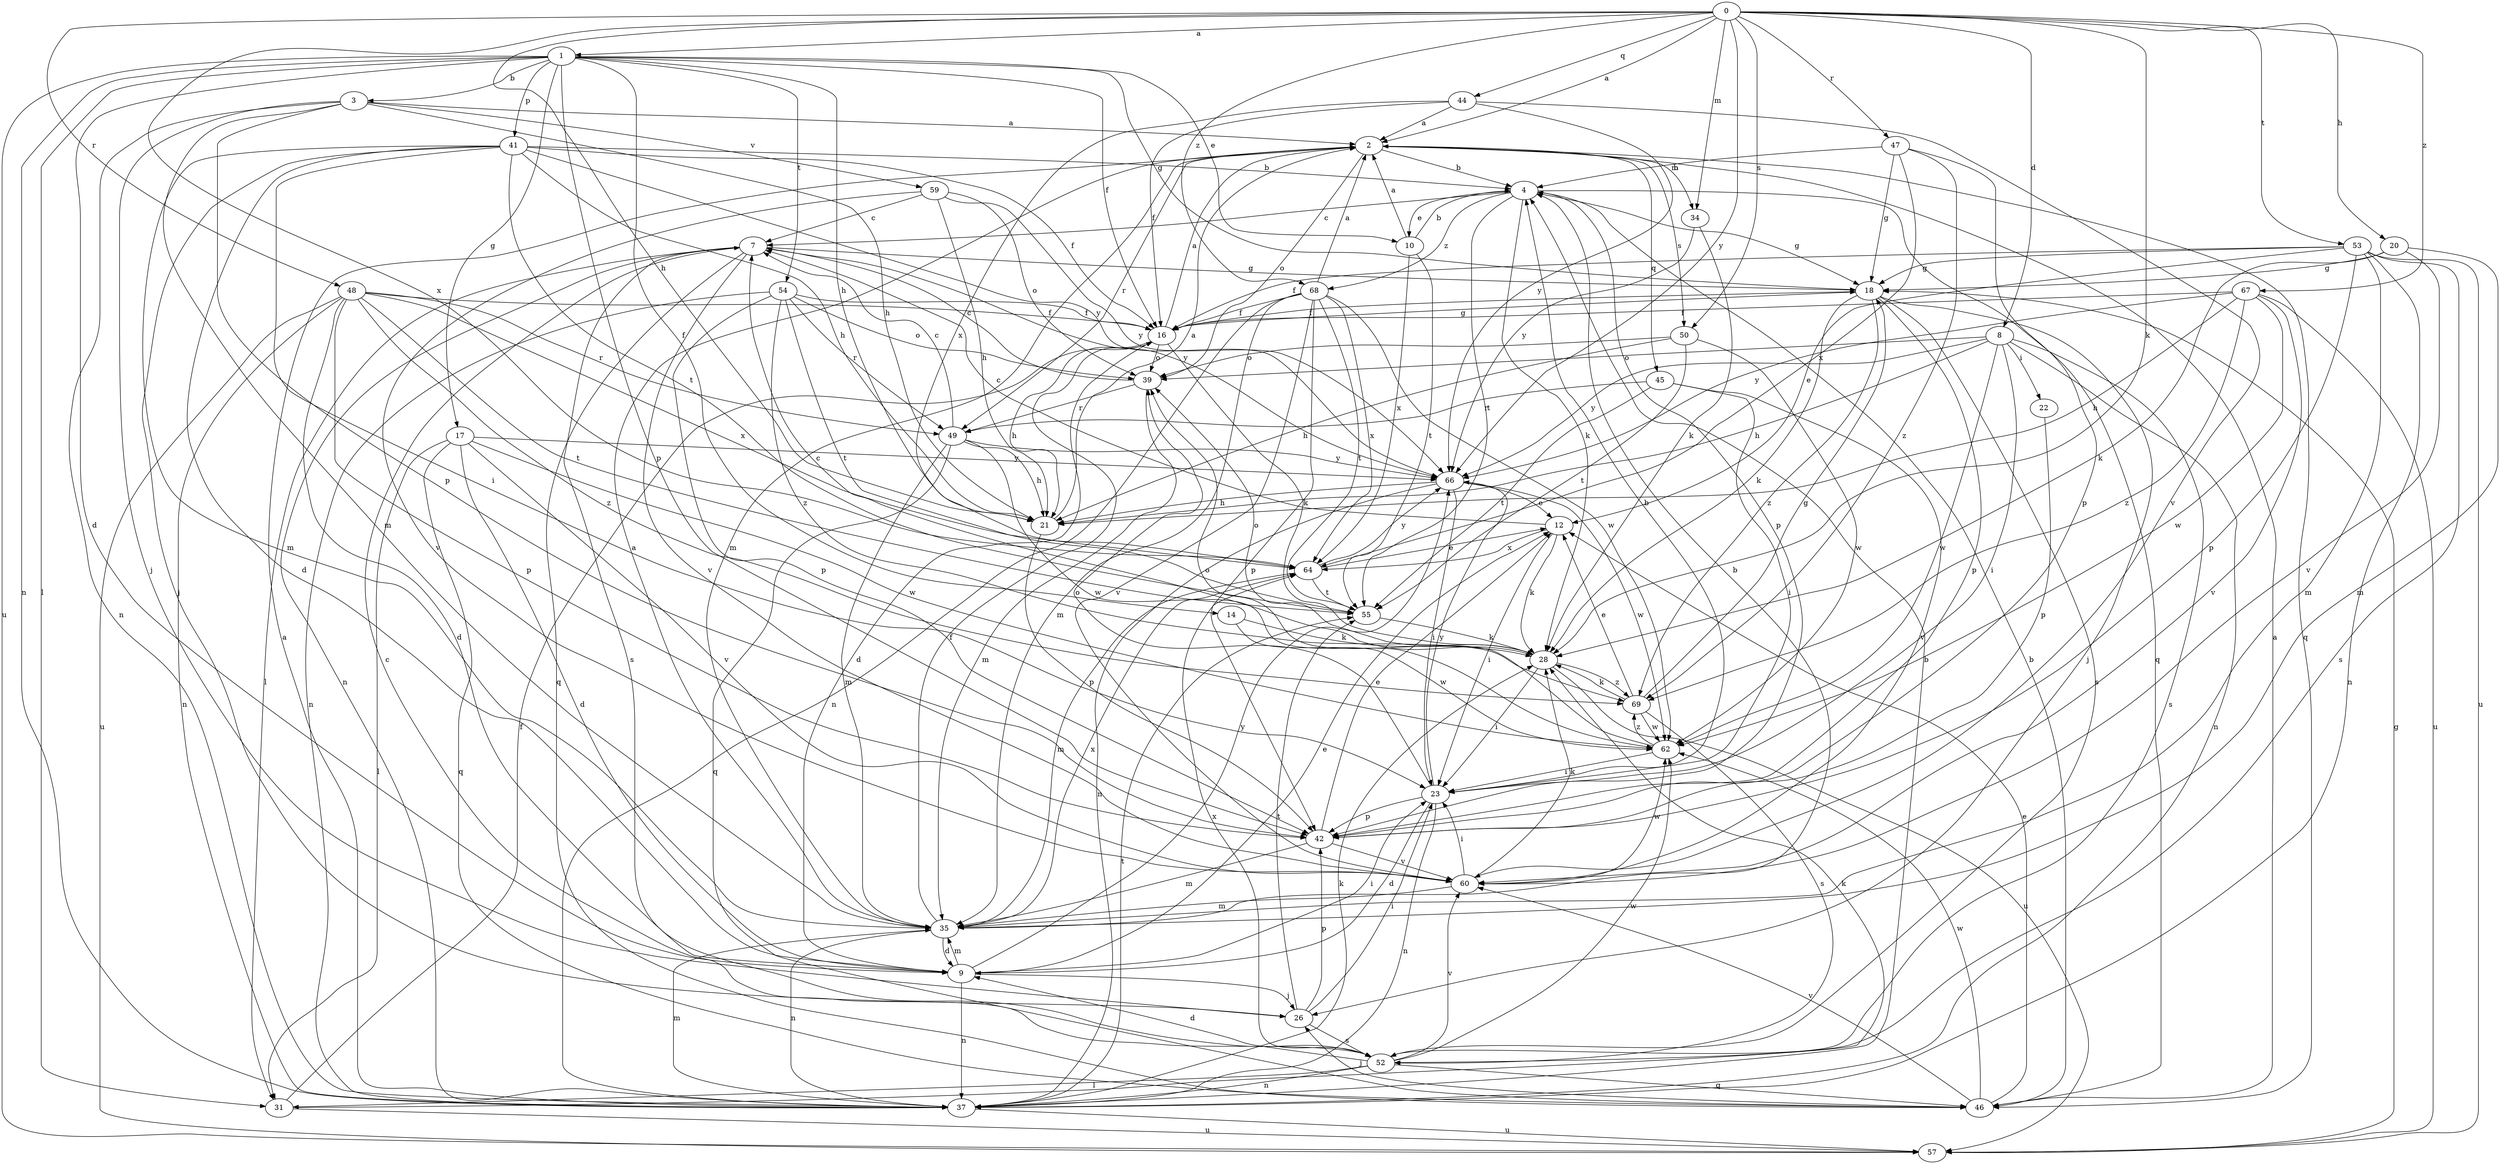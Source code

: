 strict digraph  {
0;
1;
2;
3;
4;
7;
8;
9;
10;
12;
14;
16;
17;
18;
20;
21;
22;
23;
26;
28;
31;
34;
35;
37;
39;
41;
42;
44;
45;
46;
47;
48;
49;
50;
52;
53;
54;
55;
57;
59;
60;
62;
64;
66;
67;
68;
69;
0 -> 1  [label=a];
0 -> 2  [label=a];
0 -> 8  [label=d];
0 -> 20  [label=h];
0 -> 21  [label=h];
0 -> 28  [label=k];
0 -> 34  [label=m];
0 -> 44  [label=q];
0 -> 47  [label=r];
0 -> 48  [label=r];
0 -> 50  [label=s];
0 -> 53  [label=t];
0 -> 64  [label=x];
0 -> 66  [label=y];
0 -> 67  [label=z];
0 -> 68  [label=z];
1 -> 3  [label=b];
1 -> 9  [label=d];
1 -> 10  [label=e];
1 -> 14  [label=f];
1 -> 16  [label=f];
1 -> 17  [label=g];
1 -> 18  [label=g];
1 -> 21  [label=h];
1 -> 31  [label=l];
1 -> 37  [label=n];
1 -> 41  [label=p];
1 -> 42  [label=p];
1 -> 54  [label=t];
1 -> 57  [label=u];
2 -> 4  [label=b];
2 -> 34  [label=m];
2 -> 35  [label=m];
2 -> 39  [label=o];
2 -> 45  [label=q];
2 -> 46  [label=q];
2 -> 49  [label=r];
2 -> 50  [label=s];
3 -> 2  [label=a];
3 -> 21  [label=h];
3 -> 26  [label=j];
3 -> 35  [label=m];
3 -> 37  [label=n];
3 -> 42  [label=p];
3 -> 59  [label=v];
4 -> 7  [label=c];
4 -> 10  [label=e];
4 -> 18  [label=g];
4 -> 28  [label=k];
4 -> 42  [label=p];
4 -> 46  [label=q];
4 -> 55  [label=t];
4 -> 68  [label=z];
7 -> 18  [label=g];
7 -> 31  [label=l];
7 -> 37  [label=n];
7 -> 46  [label=q];
7 -> 52  [label=s];
7 -> 60  [label=v];
7 -> 66  [label=y];
8 -> 21  [label=h];
8 -> 22  [label=i];
8 -> 23  [label=i];
8 -> 37  [label=n];
8 -> 39  [label=o];
8 -> 52  [label=s];
8 -> 62  [label=w];
8 -> 66  [label=y];
9 -> 12  [label=e];
9 -> 23  [label=i];
9 -> 26  [label=j];
9 -> 35  [label=m];
9 -> 37  [label=n];
9 -> 66  [label=y];
10 -> 2  [label=a];
10 -> 4  [label=b];
10 -> 55  [label=t];
10 -> 64  [label=x];
12 -> 7  [label=c];
12 -> 23  [label=i];
12 -> 28  [label=k];
12 -> 64  [label=x];
14 -> 28  [label=k];
14 -> 62  [label=w];
16 -> 2  [label=a];
16 -> 9  [label=d];
16 -> 18  [label=g];
16 -> 21  [label=h];
16 -> 28  [label=k];
16 -> 39  [label=o];
17 -> 9  [label=d];
17 -> 31  [label=l];
17 -> 46  [label=q];
17 -> 60  [label=v];
17 -> 62  [label=w];
17 -> 66  [label=y];
18 -> 16  [label=f];
18 -> 26  [label=j];
18 -> 28  [label=k];
18 -> 42  [label=p];
18 -> 52  [label=s];
18 -> 69  [label=z];
20 -> 18  [label=g];
20 -> 28  [label=k];
20 -> 35  [label=m];
20 -> 60  [label=v];
21 -> 2  [label=a];
21 -> 42  [label=p];
22 -> 42  [label=p];
23 -> 4  [label=b];
23 -> 9  [label=d];
23 -> 37  [label=n];
23 -> 39  [label=o];
23 -> 42  [label=p];
23 -> 66  [label=y];
26 -> 23  [label=i];
26 -> 42  [label=p];
26 -> 52  [label=s];
26 -> 55  [label=t];
28 -> 7  [label=c];
28 -> 23  [label=i];
28 -> 39  [label=o];
28 -> 57  [label=u];
28 -> 69  [label=z];
31 -> 16  [label=f];
31 -> 28  [label=k];
31 -> 57  [label=u];
34 -> 28  [label=k];
34 -> 66  [label=y];
35 -> 2  [label=a];
35 -> 4  [label=b];
35 -> 9  [label=d];
35 -> 16  [label=f];
35 -> 37  [label=n];
35 -> 64  [label=x];
37 -> 2  [label=a];
37 -> 4  [label=b];
37 -> 28  [label=k];
37 -> 35  [label=m];
37 -> 55  [label=t];
37 -> 57  [label=u];
39 -> 7  [label=c];
39 -> 35  [label=m];
39 -> 49  [label=r];
41 -> 4  [label=b];
41 -> 9  [label=d];
41 -> 16  [label=f];
41 -> 21  [label=h];
41 -> 23  [label=i];
41 -> 26  [label=j];
41 -> 35  [label=m];
41 -> 55  [label=t];
41 -> 66  [label=y];
42 -> 12  [label=e];
42 -> 35  [label=m];
42 -> 60  [label=v];
44 -> 2  [label=a];
44 -> 16  [label=f];
44 -> 60  [label=v];
44 -> 64  [label=x];
44 -> 66  [label=y];
45 -> 23  [label=i];
45 -> 49  [label=r];
45 -> 55  [label=t];
45 -> 60  [label=v];
46 -> 2  [label=a];
46 -> 4  [label=b];
46 -> 12  [label=e];
46 -> 26  [label=j];
46 -> 60  [label=v];
46 -> 62  [label=w];
47 -> 4  [label=b];
47 -> 18  [label=g];
47 -> 42  [label=p];
47 -> 64  [label=x];
47 -> 69  [label=z];
48 -> 9  [label=d];
48 -> 16  [label=f];
48 -> 37  [label=n];
48 -> 42  [label=p];
48 -> 49  [label=r];
48 -> 55  [label=t];
48 -> 57  [label=u];
48 -> 64  [label=x];
48 -> 69  [label=z];
49 -> 7  [label=c];
49 -> 21  [label=h];
49 -> 35  [label=m];
49 -> 46  [label=q];
49 -> 62  [label=w];
49 -> 66  [label=y];
50 -> 21  [label=h];
50 -> 39  [label=o];
50 -> 55  [label=t];
50 -> 62  [label=w];
52 -> 7  [label=c];
52 -> 9  [label=d];
52 -> 31  [label=l];
52 -> 37  [label=n];
52 -> 46  [label=q];
52 -> 60  [label=v];
52 -> 62  [label=w];
52 -> 64  [label=x];
53 -> 12  [label=e];
53 -> 16  [label=f];
53 -> 18  [label=g];
53 -> 35  [label=m];
53 -> 37  [label=n];
53 -> 42  [label=p];
53 -> 52  [label=s];
53 -> 57  [label=u];
54 -> 16  [label=f];
54 -> 37  [label=n];
54 -> 39  [label=o];
54 -> 42  [label=p];
54 -> 49  [label=r];
54 -> 55  [label=t];
54 -> 69  [label=z];
55 -> 28  [label=k];
57 -> 18  [label=g];
59 -> 7  [label=c];
59 -> 21  [label=h];
59 -> 39  [label=o];
59 -> 60  [label=v];
59 -> 66  [label=y];
60 -> 23  [label=i];
60 -> 28  [label=k];
60 -> 35  [label=m];
60 -> 62  [label=w];
62 -> 23  [label=i];
62 -> 39  [label=o];
62 -> 69  [label=z];
64 -> 12  [label=e];
64 -> 35  [label=m];
64 -> 55  [label=t];
64 -> 66  [label=y];
66 -> 12  [label=e];
66 -> 21  [label=h];
66 -> 23  [label=i];
66 -> 37  [label=n];
66 -> 62  [label=w];
67 -> 16  [label=f];
67 -> 21  [label=h];
67 -> 57  [label=u];
67 -> 60  [label=v];
67 -> 62  [label=w];
67 -> 66  [label=y];
67 -> 69  [label=z];
68 -> 2  [label=a];
68 -> 16  [label=f];
68 -> 35  [label=m];
68 -> 37  [label=n];
68 -> 42  [label=p];
68 -> 55  [label=t];
68 -> 60  [label=v];
68 -> 62  [label=w];
68 -> 64  [label=x];
69 -> 12  [label=e];
69 -> 18  [label=g];
69 -> 28  [label=k];
69 -> 52  [label=s];
69 -> 62  [label=w];
}
